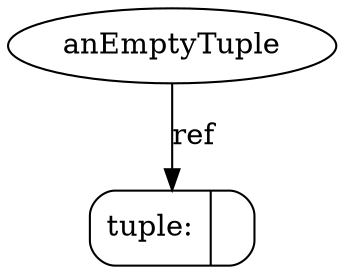 digraph G {
    overlap=false;

    name3322488 [label="anEmptyTuple", shape="ellipse"];
    tuple1597488 [label="tuple: | ", shape="Mrecord"];

    name3322488 -> tuple1597488 [label="ref"];

}
